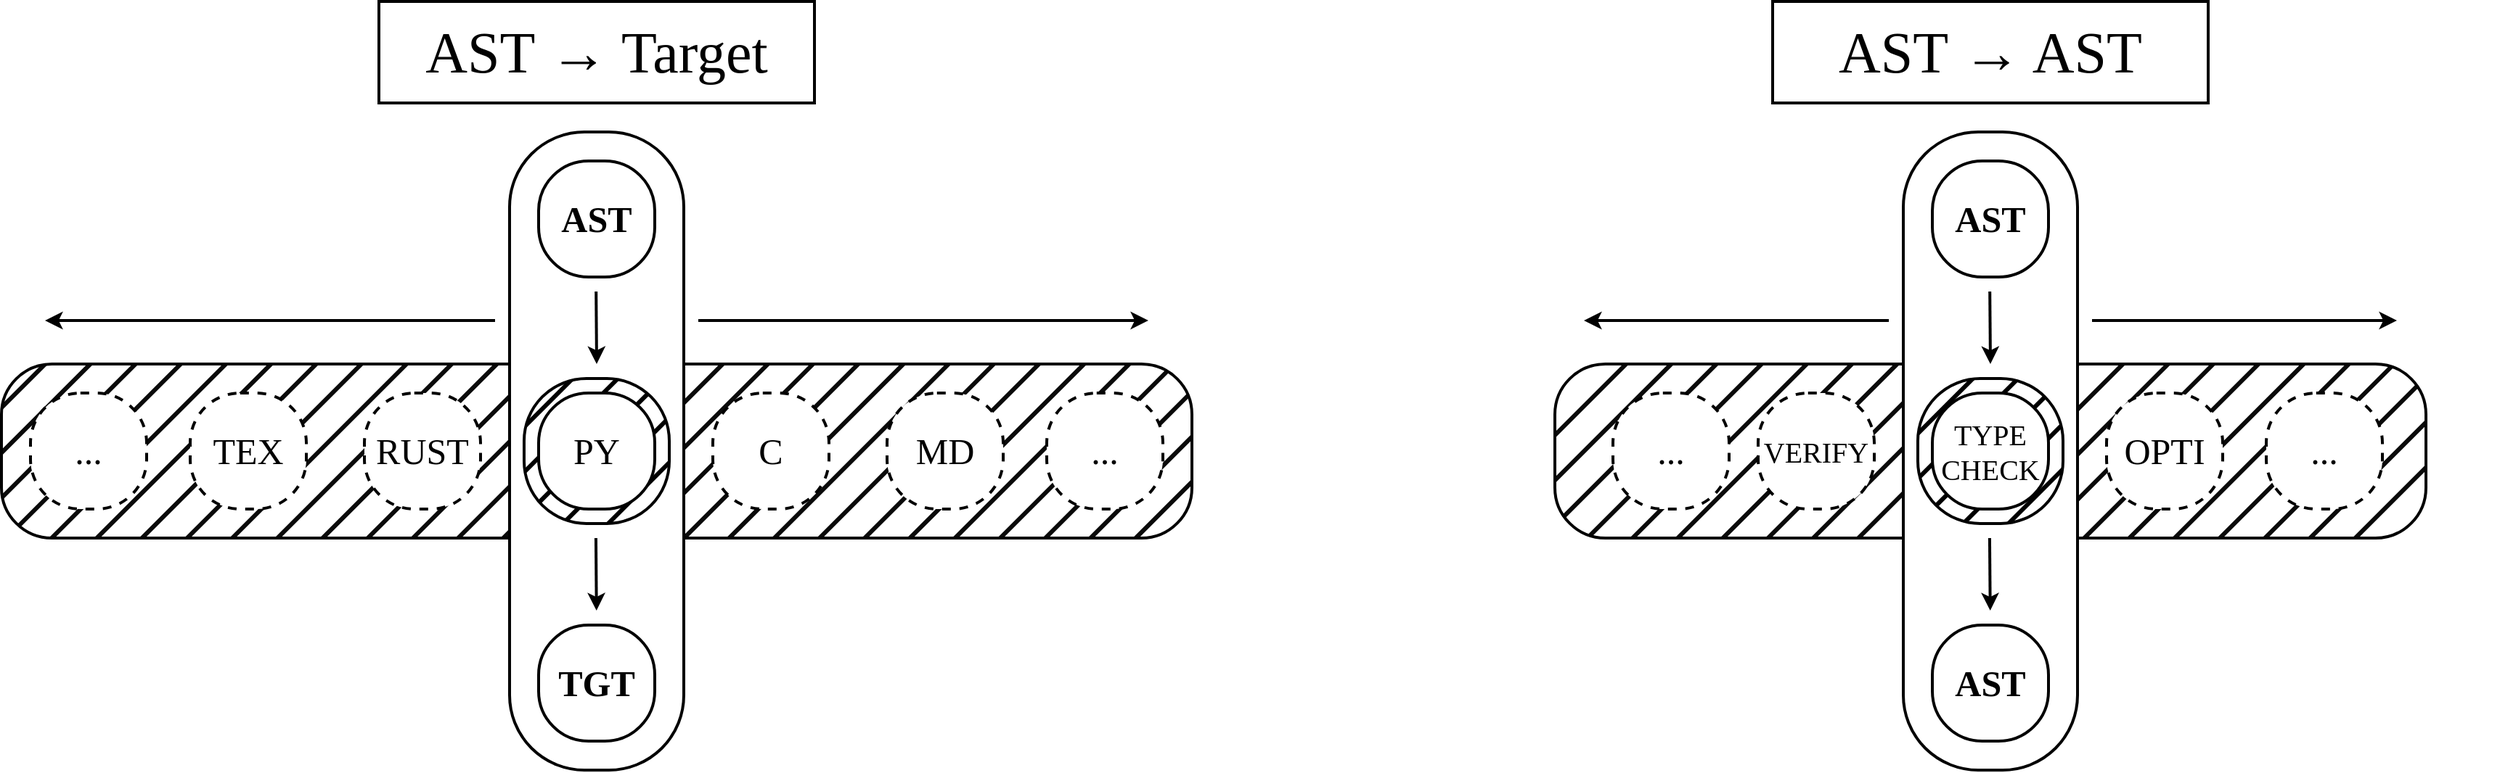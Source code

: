 <mxfile version="20.3.0" type="device"><diagram id="OL9gNWEDaynX6WzCiAtc" name="Page-1"><mxGraphModel dx="2804" dy="1248" grid="1" gridSize="10" guides="1" tooltips="1" connect="1" arrows="1" fold="1" page="1" pageScale="1" pageWidth="827" pageHeight="1169" math="0" shadow="0"><root><mxCell id="0"/><mxCell id="1" parent="0"/><mxCell id="7xXu4-sdQAxt8LPvcEpA-82" value="&lt;font face=&quot;CMU Typewriter Text&quot;&gt;&lt;br&gt;&lt;/font&gt;" style="rounded=1;whiteSpace=wrap;html=1;arcSize=29;fontSize=25;fontStyle=0;strokeWidth=2;spacing=0;spacingBottom=0;fillStyle=hatch;fillColor=#0A0A0A;" vertex="1" parent="1"><mxGeometry x="-10" y="1260" width="820" height="120" as="geometry"/></mxCell><mxCell id="7xXu4-sdQAxt8LPvcEpA-76" value="&lt;font face=&quot;CMU Typewriter Text&quot;&gt;C&lt;br&gt;&lt;/font&gt;" style="rounded=1;whiteSpace=wrap;html=1;arcSize=43;fontSize=25;fontStyle=0;strokeWidth=2;spacing=0;spacingBottom=0;dashed=1;" vertex="1" parent="1"><mxGeometry x="480" y="1280" width="80" height="80" as="geometry"/></mxCell><mxCell id="7xXu4-sdQAxt8LPvcEpA-78" value="&lt;font face=&quot;CMU Typewriter Text&quot;&gt;RUST&lt;br&gt;&lt;/font&gt;" style="rounded=1;whiteSpace=wrap;html=1;arcSize=43;fontSize=25;fontStyle=0;strokeWidth=2;spacing=0;spacingBottom=0;dashed=1;" vertex="1" parent="1"><mxGeometry x="240" y="1280" width="80" height="80" as="geometry"/></mxCell><mxCell id="7xXu4-sdQAxt8LPvcEpA-79" value="&lt;font face=&quot;CMU Typewriter Text&quot;&gt;MD&lt;br&gt;&lt;/font&gt;" style="rounded=1;whiteSpace=wrap;html=1;arcSize=43;fontSize=25;fontStyle=0;strokeWidth=2;spacing=0;spacingBottom=0;dashed=1;" vertex="1" parent="1"><mxGeometry x="600" y="1280" width="80" height="80" as="geometry"/></mxCell><mxCell id="7xXu4-sdQAxt8LPvcEpA-80" value="&lt;font face=&quot;CMU Typewriter Text&quot;&gt;TEX&lt;br&gt;&lt;/font&gt;" style="rounded=1;whiteSpace=wrap;html=1;arcSize=43;fontSize=25;fontStyle=0;strokeWidth=2;spacing=0;spacingBottom=0;dashed=1;" vertex="1" parent="1"><mxGeometry x="120" y="1280" width="80" height="80" as="geometry"/></mxCell><mxCell id="7xXu4-sdQAxt8LPvcEpA-88" value="&lt;font face=&quot;CMU Typewriter Text&quot;&gt;PY&lt;br&gt;&lt;/font&gt;" style="rounded=1;whiteSpace=wrap;html=1;arcSize=43;fontSize=25;fontStyle=0;strokeWidth=2;spacing=0;spacingBottom=0;perimeterSpacing=0;sketch=0;glass=0;" vertex="1" parent="1"><mxGeometry x="360" y="1280" width="80" height="80" as="geometry"/></mxCell><mxCell id="7xXu4-sdQAxt8LPvcEpA-90" value="" style="endArrow=classic;html=1;rounded=0;strokeWidth=2;fontFamily=CMU Serif;fontSize=14;" edge="1" parent="1"><mxGeometry width="50" height="50" relative="1" as="geometry"><mxPoint x="470" y="1230" as="sourcePoint"/><mxPoint x="780" y="1230" as="targetPoint"/></mxGeometry></mxCell><mxCell id="7xXu4-sdQAxt8LPvcEpA-91" value="" style="endArrow=classic;html=1;rounded=0;strokeWidth=2;fontFamily=CMU Serif;fontSize=14;" edge="1" parent="1"><mxGeometry width="50" height="50" relative="1" as="geometry"><mxPoint x="330" y="1230" as="sourcePoint"/><mxPoint x="20" y="1230" as="targetPoint"/></mxGeometry></mxCell><mxCell id="7xXu4-sdQAxt8LPvcEpA-92" value="&lt;font face=&quot;CMU Typewriter Text&quot;&gt;&lt;br&gt;&lt;/font&gt;" style="rounded=1;whiteSpace=wrap;html=1;arcSize=43;fontSize=25;fontStyle=0;strokeWidth=2;spacing=0;spacingBottom=0;" vertex="1" parent="1"><mxGeometry x="340" y="1100" width="120" height="440" as="geometry"/></mxCell><mxCell id="7xXu4-sdQAxt8LPvcEpA-83" value="&lt;font face=&quot;CMU Typewriter Text&quot;&gt;AST&lt;br&gt;&lt;/font&gt;" style="rounded=1;whiteSpace=wrap;html=1;arcSize=43;fontSize=25;fontStyle=1;strokeWidth=2;spacing=0;spacingBottom=0;" vertex="1" parent="1"><mxGeometry x="360" y="1120" width="80" height="80" as="geometry"/></mxCell><mxCell id="7xXu4-sdQAxt8LPvcEpA-97" value="&lt;font face=&quot;CMU Typewriter Text&quot;&gt;PY&lt;br&gt;&lt;/font&gt;" style="rounded=1;whiteSpace=wrap;html=1;arcSize=43;fontSize=25;fontStyle=0;strokeWidth=2;spacing=0;spacingBottom=0;fillStyle=hatch;fillColor=#000000;" vertex="1" parent="1"><mxGeometry x="350" y="1270" width="100" height="100" as="geometry"/></mxCell><mxCell id="7xXu4-sdQAxt8LPvcEpA-85" value="&lt;font face=&quot;CMU Typewriter Text&quot;&gt;TGT&lt;br&gt;&lt;/font&gt;" style="rounded=1;whiteSpace=wrap;html=1;arcSize=43;fontSize=25;fontStyle=1;strokeWidth=2;spacing=0;spacingBottom=0;" vertex="1" parent="1"><mxGeometry x="360" y="1440" width="80" height="80" as="geometry"/></mxCell><mxCell id="7xXu4-sdQAxt8LPvcEpA-93" value="&lt;font face=&quot;CMU Typewriter Text&quot;&gt;PY&lt;br&gt;&lt;/font&gt;" style="rounded=1;whiteSpace=wrap;html=1;arcSize=43;fontSize=25;fontStyle=0;strokeWidth=2;spacing=0;spacingBottom=0;" vertex="1" parent="1"><mxGeometry x="360" y="1280" width="80" height="80" as="geometry"/></mxCell><mxCell id="7xXu4-sdQAxt8LPvcEpA-96" value="" style="endArrow=classic;html=1;rounded=0;strokeWidth=2;fontFamily=CMU Serif;fontSize=14;" edge="1" parent="1"><mxGeometry width="50" height="50" relative="1" as="geometry"><mxPoint x="399.6" y="1210" as="sourcePoint"/><mxPoint x="400" y="1260" as="targetPoint"/></mxGeometry></mxCell><mxCell id="7xXu4-sdQAxt8LPvcEpA-99" value="" style="endArrow=classic;html=1;rounded=0;strokeWidth=2;fontFamily=CMU Serif;fontSize=14;" edge="1" parent="1"><mxGeometry width="50" height="50" relative="1" as="geometry"><mxPoint x="399.47" y="1380" as="sourcePoint"/><mxPoint x="399.87" y="1430" as="targetPoint"/></mxGeometry></mxCell><mxCell id="7xXu4-sdQAxt8LPvcEpA-101" value="&lt;font face=&quot;CMU Typewriter Text&quot;&gt;...&lt;br&gt;&lt;/font&gt;" style="rounded=1;whiteSpace=wrap;html=1;arcSize=43;fontSize=25;fontStyle=0;strokeWidth=2;spacing=0;spacingBottom=0;dashed=1;verticalAlign=middle;" vertex="1" parent="1"><mxGeometry x="10" y="1280" width="80" height="80" as="geometry"/></mxCell><mxCell id="7xXu4-sdQAxt8LPvcEpA-102" value="&lt;font face=&quot;CMU Typewriter Text&quot;&gt;...&lt;br&gt;&lt;/font&gt;" style="rounded=1;whiteSpace=wrap;html=1;arcSize=43;fontSize=25;fontStyle=0;strokeWidth=2;spacing=0;spacingBottom=0;dashed=1;" vertex="1" parent="1"><mxGeometry x="710" y="1280" width="80" height="80" as="geometry"/></mxCell><mxCell id="7xXu4-sdQAxt8LPvcEpA-103" value="&lt;font face=&quot;CMU Typewriter Text&quot;&gt;&lt;br&gt;&lt;/font&gt;" style="rounded=1;whiteSpace=wrap;html=1;arcSize=29;fontSize=25;fontStyle=0;strokeWidth=2;spacing=0;spacingBottom=0;fillStyle=hatch;fillColor=#0A0A0A;" vertex="1" parent="1"><mxGeometry x="1060" y="1260" width="600" height="120" as="geometry"/></mxCell><mxCell id="7xXu4-sdQAxt8LPvcEpA-104" value="&lt;font face=&quot;CMU Typewriter Text&quot;&gt;OPTI&lt;br&gt;&lt;/font&gt;" style="rounded=1;whiteSpace=wrap;html=1;arcSize=43;fontSize=25;fontStyle=0;strokeWidth=2;spacing=0;spacingBottom=0;dashed=1;" vertex="1" parent="1"><mxGeometry x="1440" y="1280" width="80" height="80" as="geometry"/></mxCell><mxCell id="7xXu4-sdQAxt8LPvcEpA-105" value="&lt;font face=&quot;CMU Typewriter Text&quot; style=&quot;font-size: 20px;&quot;&gt;VERIFY&lt;br style=&quot;font-size: 20px;&quot;&gt;&lt;/font&gt;" style="rounded=1;whiteSpace=wrap;html=1;arcSize=43;fontSize=20;fontStyle=0;strokeWidth=2;spacing=0;spacingBottom=0;dashed=1;" vertex="1" parent="1"><mxGeometry x="1200" y="1280" width="80" height="80" as="geometry"/></mxCell><mxCell id="7xXu4-sdQAxt8LPvcEpA-108" value="&lt;font face=&quot;CMU Typewriter Text&quot;&gt;PY&lt;br&gt;&lt;/font&gt;" style="rounded=1;whiteSpace=wrap;html=1;arcSize=43;fontSize=25;fontStyle=0;strokeWidth=2;spacing=0;spacingBottom=0;perimeterSpacing=0;sketch=0;glass=0;" vertex="1" parent="1"><mxGeometry x="1320" y="1280" width="80" height="80" as="geometry"/></mxCell><mxCell id="7xXu4-sdQAxt8LPvcEpA-109" value="" style="endArrow=classic;html=1;rounded=0;strokeWidth=2;fontFamily=CMU Serif;fontSize=14;" edge="1" parent="1"><mxGeometry width="50" height="50" relative="1" as="geometry"><mxPoint x="1430" y="1230" as="sourcePoint"/><mxPoint x="1640" y="1230" as="targetPoint"/></mxGeometry></mxCell><mxCell id="7xXu4-sdQAxt8LPvcEpA-110" value="" style="endArrow=classic;html=1;rounded=0;strokeWidth=2;fontFamily=CMU Serif;fontSize=14;" edge="1" parent="1"><mxGeometry width="50" height="50" relative="1" as="geometry"><mxPoint x="1290" y="1230" as="sourcePoint"/><mxPoint x="1080" y="1230" as="targetPoint"/></mxGeometry></mxCell><mxCell id="7xXu4-sdQAxt8LPvcEpA-111" value="&lt;font face=&quot;CMU Typewriter Text&quot;&gt;&lt;br&gt;&lt;/font&gt;" style="rounded=1;whiteSpace=wrap;html=1;arcSize=43;fontSize=25;fontStyle=0;strokeWidth=2;spacing=0;spacingBottom=0;" vertex="1" parent="1"><mxGeometry x="1300" y="1100" width="120" height="440" as="geometry"/></mxCell><mxCell id="7xXu4-sdQAxt8LPvcEpA-112" value="&lt;font face=&quot;CMU Typewriter Text&quot;&gt;AST&lt;br&gt;&lt;/font&gt;" style="rounded=1;whiteSpace=wrap;html=1;arcSize=43;fontSize=25;fontStyle=1;strokeWidth=2;spacing=0;spacingBottom=0;" vertex="1" parent="1"><mxGeometry x="1320" y="1120" width="80" height="80" as="geometry"/></mxCell><mxCell id="7xXu4-sdQAxt8LPvcEpA-113" value="&lt;font face=&quot;CMU Typewriter Text&quot;&gt;PY&lt;br&gt;&lt;/font&gt;" style="rounded=1;whiteSpace=wrap;html=1;arcSize=43;fontSize=25;fontStyle=0;strokeWidth=2;spacing=0;spacingBottom=0;fillStyle=hatch;fillColor=#000000;" vertex="1" parent="1"><mxGeometry x="1310" y="1270" width="100" height="100" as="geometry"/></mxCell><mxCell id="7xXu4-sdQAxt8LPvcEpA-114" value="&lt;font face=&quot;CMU Typewriter Text&quot;&gt;AST&lt;br&gt;&lt;/font&gt;" style="rounded=1;whiteSpace=wrap;html=1;arcSize=43;fontSize=25;fontStyle=1;strokeWidth=2;spacing=0;spacingBottom=0;" vertex="1" parent="1"><mxGeometry x="1320" y="1440" width="80" height="80" as="geometry"/></mxCell><mxCell id="7xXu4-sdQAxt8LPvcEpA-115" value="&lt;font face=&quot;CMU Typewriter Text&quot; style=&quot;font-size: 20px;&quot;&gt;TYPE&lt;br style=&quot;font-size: 20px;&quot;&gt;CHECK&lt;br style=&quot;font-size: 20px;&quot;&gt;&lt;/font&gt;" style="rounded=1;whiteSpace=wrap;html=1;arcSize=43;fontSize=20;fontStyle=0;strokeWidth=2;spacing=0;spacingBottom=0;" vertex="1" parent="1"><mxGeometry x="1320" y="1280" width="80" height="80" as="geometry"/></mxCell><mxCell id="7xXu4-sdQAxt8LPvcEpA-116" value="" style="endArrow=classic;html=1;rounded=0;strokeWidth=2;fontFamily=CMU Serif;fontSize=14;" edge="1" parent="1"><mxGeometry width="50" height="50" relative="1" as="geometry"><mxPoint x="1359.6" y="1210" as="sourcePoint"/><mxPoint x="1360" y="1260" as="targetPoint"/></mxGeometry></mxCell><mxCell id="7xXu4-sdQAxt8LPvcEpA-117" value="" style="endArrow=classic;html=1;rounded=0;strokeWidth=2;fontFamily=CMU Serif;fontSize=14;" edge="1" parent="1"><mxGeometry width="50" height="50" relative="1" as="geometry"><mxPoint x="1359.47" y="1380" as="sourcePoint"/><mxPoint x="1359.87" y="1430" as="targetPoint"/></mxGeometry></mxCell><mxCell id="7xXu4-sdQAxt8LPvcEpA-118" value="&lt;font face=&quot;CMU Typewriter Text&quot;&gt;...&lt;br&gt;&lt;/font&gt;" style="rounded=1;whiteSpace=wrap;html=1;arcSize=43;fontSize=25;fontStyle=0;strokeWidth=2;spacing=0;spacingBottom=0;dashed=1;verticalAlign=middle;" vertex="1" parent="1"><mxGeometry x="1100" y="1280" width="80" height="80" as="geometry"/></mxCell><mxCell id="7xXu4-sdQAxt8LPvcEpA-119" value="&lt;font face=&quot;CMU Typewriter Text&quot;&gt;...&lt;br&gt;&lt;/font&gt;" style="rounded=1;whiteSpace=wrap;html=1;arcSize=43;fontSize=25;fontStyle=0;strokeWidth=2;spacing=0;spacingBottom=0;dashed=1;" vertex="1" parent="1"><mxGeometry x="1550" y="1280" width="80" height="80" as="geometry"/></mxCell><mxCell id="7xXu4-sdQAxt8LPvcEpA-138" value="AST&amp;nbsp;→ Target" style="text;html=1;strokeColor=none;fillColor=none;align=center;verticalAlign=middle;whiteSpace=wrap;rounded=0;glass=0;sketch=0;fillStyle=hatch;strokeWidth=2;fontFamily=CMU Serif;fontSize=40;fontStyle=0" vertex="1" parent="1"><mxGeometry x="-10" y="1030" width="820" height="30" as="geometry"/></mxCell><mxCell id="7xXu4-sdQAxt8LPvcEpA-139" value="AST&amp;nbsp;→ AST" style="text;html=1;strokeColor=none;fillColor=none;align=center;verticalAlign=middle;whiteSpace=wrap;rounded=0;glass=0;sketch=0;fillStyle=hatch;strokeWidth=2;fontFamily=CMU Serif;fontSize=40;fontStyle=0" vertex="1" parent="1"><mxGeometry x="1010" y="1030" width="700" height="30" as="geometry"/></mxCell><mxCell id="7xXu4-sdQAxt8LPvcEpA-141" value="" style="rounded=0;whiteSpace=wrap;html=1;glass=0;sketch=0;fillStyle=hatch;strokeWidth=2;fontFamily=CMU Serif;fontSize=40;fillColor=none;" vertex="1" parent="1"><mxGeometry x="250" y="1010" width="300" height="70" as="geometry"/></mxCell><mxCell id="7xXu4-sdQAxt8LPvcEpA-142" value="" style="rounded=0;whiteSpace=wrap;html=1;glass=0;sketch=0;fillStyle=hatch;strokeWidth=2;fontFamily=CMU Serif;fontSize=40;fillColor=none;" vertex="1" parent="1"><mxGeometry x="1210" y="1010" width="300" height="70" as="geometry"/></mxCell></root></mxGraphModel></diagram></mxfile>